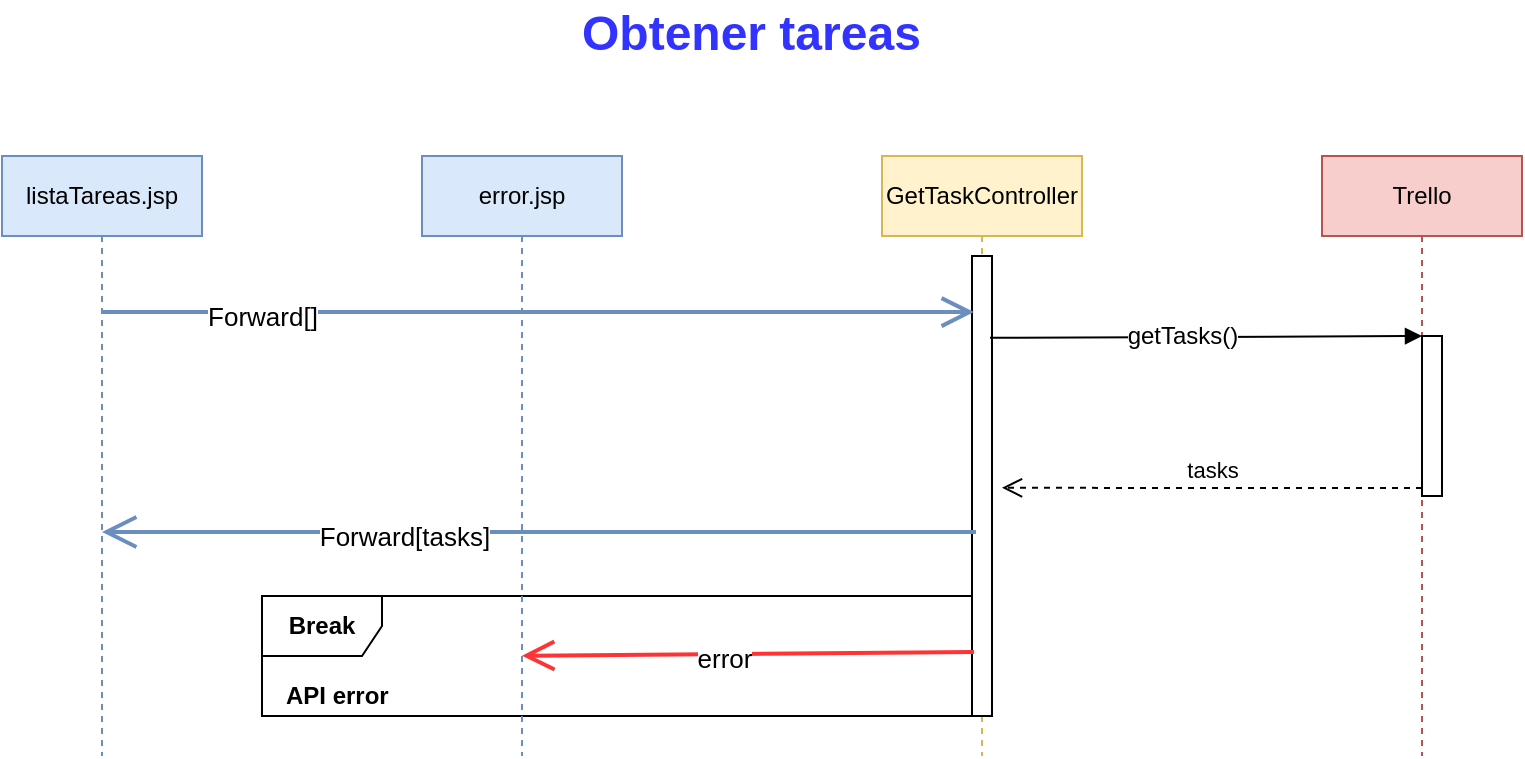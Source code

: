 <mxfile version="10.6.2" type="github"><diagram id="hV5H7QHqDw7bC7QcBbwz" name="Page-1"><mxGraphModel dx="1394" dy="793" grid="1" gridSize="10" guides="1" tooltips="1" connect="1" arrows="1" fold="1" page="1" pageScale="1" pageWidth="827" pageHeight="1169" math="0" shadow="0"><root><mxCell id="0"/><mxCell id="1" parent="0"/><mxCell id="AjYNkyzEQ-sOa6ld9P4z-22" value="&lt;b&gt;Break&lt;/b&gt;" style="shape=umlFrame;whiteSpace=wrap;html=1;" vertex="1" parent="1"><mxGeometry x="170" y="340" width="360" height="60" as="geometry"/></mxCell><mxCell id="AjYNkyzEQ-sOa6ld9P4z-1" value="Trello" style="shape=umlLifeline;perimeter=lifelinePerimeter;whiteSpace=wrap;html=1;container=1;collapsible=0;recursiveResize=0;outlineConnect=0;fillColor=#f8cecc;strokeColor=#b85450;" vertex="1" parent="1"><mxGeometry x="700" y="120" width="100" height="300" as="geometry"/></mxCell><mxCell id="AjYNkyzEQ-sOa6ld9P4z-12" value="" style="html=1;points=[];perimeter=orthogonalPerimeter;" vertex="1" parent="AjYNkyzEQ-sOa6ld9P4z-1"><mxGeometry x="50" y="90" width="10" height="80" as="geometry"/></mxCell><mxCell id="AjYNkyzEQ-sOa6ld9P4z-2" value="GetTaskController" style="shape=umlLifeline;perimeter=lifelinePerimeter;whiteSpace=wrap;html=1;container=1;collapsible=0;recursiveResize=0;outlineConnect=0;fillColor=#fff2cc;strokeColor=#d6b656;" vertex="1" parent="1"><mxGeometry x="480" y="120" width="100" height="300" as="geometry"/></mxCell><mxCell id="AjYNkyzEQ-sOa6ld9P4z-16" value="" style="html=1;points=[];perimeter=orthogonalPerimeter;" vertex="1" parent="AjYNkyzEQ-sOa6ld9P4z-2"><mxGeometry x="45" y="50" width="10" height="230" as="geometry"/></mxCell><mxCell id="AjYNkyzEQ-sOa6ld9P4z-3" value="error.jsp" style="shape=umlLifeline;perimeter=lifelinePerimeter;whiteSpace=wrap;html=1;container=1;collapsible=0;recursiveResize=0;outlineConnect=0;fillColor=#dae8fc;strokeColor=#6c8ebf;" vertex="1" parent="1"><mxGeometry x="250" y="120" width="100" height="300" as="geometry"/></mxCell><mxCell id="AjYNkyzEQ-sOa6ld9P4z-4" value="listaTareas.jsp" style="shape=umlLifeline;perimeter=lifelinePerimeter;whiteSpace=wrap;html=1;container=1;collapsible=0;recursiveResize=0;outlineConnect=0;fillColor=#dae8fc;strokeColor=#6c8ebf;" vertex="1" parent="1"><mxGeometry x="40" y="120" width="100" height="300" as="geometry"/></mxCell><mxCell id="AjYNkyzEQ-sOa6ld9P4z-6" value="&lt;font style=&quot;font-size: 24px&quot; color=&quot;#3333FF&quot;&gt;&lt;b&gt;Obtener tarea&lt;/b&gt;&lt;/font&gt;&lt;b&gt;&lt;font style=&quot;font-size: 24px&quot; color=&quot;#3333FF&quot;&gt;s&lt;/font&gt;&lt;/b&gt;" style="text;html=1;resizable=0;points=[];autosize=1;align=left;verticalAlign=top;spacingTop=-4;" vertex="1" parent="1"><mxGeometry x="328" y="42" width="180" height="20" as="geometry"/></mxCell><mxCell id="AjYNkyzEQ-sOa6ld9P4z-15" value="" style="endArrow=open;endFill=1;endSize=12;html=1;fillColor=#dae8fc;strokeColor=#6c8ebf;entryX=0.1;entryY=0.122;entryDx=0;entryDy=0;entryPerimeter=0;strokeWidth=2;" edge="1" parent="1" source="AjYNkyzEQ-sOa6ld9P4z-4" target="AjYNkyzEQ-sOa6ld9P4z-16"><mxGeometry width="160" relative="1" as="geometry"><mxPoint x="200" y="230" as="sourcePoint"/><mxPoint x="500" y="200" as="targetPoint"/></mxGeometry></mxCell><mxCell id="AjYNkyzEQ-sOa6ld9P4z-18" value="&lt;font style=&quot;font-size: 13px&quot;&gt;Forward[]&lt;/font&gt;" style="text;html=1;resizable=0;points=[];align=center;verticalAlign=middle;labelBackgroundColor=#ffffff;" vertex="1" connectable="0" parent="AjYNkyzEQ-sOa6ld9P4z-15"><mxGeometry x="-0.686" y="4" relative="1" as="geometry"><mxPoint x="11.5" y="6" as="offset"/></mxGeometry></mxCell><mxCell id="AjYNkyzEQ-sOa6ld9P4z-13" value="" style="html=1;verticalAlign=bottom;endArrow=block;entryX=0;entryY=0;exitX=0.54;exitY=0.303;exitDx=0;exitDy=0;exitPerimeter=0;" edge="1" target="AjYNkyzEQ-sOa6ld9P4z-12" parent="1" source="AjYNkyzEQ-sOa6ld9P4z-2"><mxGeometry x="-0.429" y="90" relative="1" as="geometry"><mxPoint x="680" y="210" as="sourcePoint"/><mxPoint as="offset"/></mxGeometry></mxCell><mxCell id="AjYNkyzEQ-sOa6ld9P4z-19" value="getTasks()" style="text;html=1;resizable=0;points=[];align=center;verticalAlign=middle;labelBackgroundColor=#ffffff;" vertex="1" connectable="0" parent="AjYNkyzEQ-sOa6ld9P4z-13"><mxGeometry x="-0.222" y="4" relative="1" as="geometry"><mxPoint x="12" y="3.5" as="offset"/></mxGeometry></mxCell><mxCell id="AjYNkyzEQ-sOa6ld9P4z-14" value="tasks" style="html=1;verticalAlign=bottom;endArrow=open;dashed=1;endSize=8;exitX=0;exitY=0.95;entryX=1.5;entryY=0.504;entryDx=0;entryDy=0;entryPerimeter=0;" edge="1" source="AjYNkyzEQ-sOa6ld9P4z-12" parent="1" target="AjYNkyzEQ-sOa6ld9P4z-16"><mxGeometry relative="1" as="geometry"><mxPoint x="680" y="286" as="targetPoint"/></mxGeometry></mxCell><mxCell id="AjYNkyzEQ-sOa6ld9P4z-20" value="" style="endArrow=open;endFill=1;endSize=13;html=1;fillColor=#dae8fc;strokeColor=#6c8ebf;exitX=0.2;exitY=0.6;exitDx=0;exitDy=0;exitPerimeter=0;strokeWidth=2;" edge="1" parent="1" source="AjYNkyzEQ-sOa6ld9P4z-16" target="AjYNkyzEQ-sOa6ld9P4z-4"><mxGeometry width="160" relative="1" as="geometry"><mxPoint x="510" y="310" as="sourcePoint"/><mxPoint x="200" y="440" as="targetPoint"/></mxGeometry></mxCell><mxCell id="AjYNkyzEQ-sOa6ld9P4z-21" value="&lt;font style=&quot;font-size: 13px&quot;&gt;Forward[tasks]&lt;/font&gt;" style="text;html=1;resizable=0;points=[];align=center;verticalAlign=middle;labelBackgroundColor=#ffffff;" vertex="1" connectable="0" parent="AjYNkyzEQ-sOa6ld9P4z-20"><mxGeometry x="-0.686" y="4" relative="1" as="geometry"><mxPoint x="-218" y="-2" as="offset"/></mxGeometry></mxCell><mxCell id="AjYNkyzEQ-sOa6ld9P4z-23" value="&lt;b&gt;API error&lt;/b&gt;" style="text;html=1;resizable=0;points=[];autosize=1;align=left;verticalAlign=top;spacingTop=-4;" vertex="1" parent="1"><mxGeometry x="180" y="380" width="70" height="20" as="geometry"/></mxCell><mxCell id="AjYNkyzEQ-sOa6ld9P4z-24" value="" style="endArrow=open;endFill=1;endSize=12;html=1;strokeWidth=2;entryX=0.5;entryY=0.833;entryDx=0;entryDy=0;entryPerimeter=0;exitX=0.1;exitY=0.861;exitDx=0;exitDy=0;exitPerimeter=0;strokeColor=#FF3333;" edge="1" parent="1" source="AjYNkyzEQ-sOa6ld9P4z-16" target="AjYNkyzEQ-sOa6ld9P4z-3"><mxGeometry width="160" relative="1" as="geometry"><mxPoint x="480" y="370" as="sourcePoint"/><mxPoint x="350" y="510" as="targetPoint"/></mxGeometry></mxCell><mxCell id="AjYNkyzEQ-sOa6ld9P4z-28" value="&lt;font style=&quot;font-size: 13px&quot;&gt;error&lt;/font&gt;" style="text;html=1;resizable=0;points=[];align=center;verticalAlign=middle;labelBackgroundColor=#ffffff;" vertex="1" connectable="0" parent="AjYNkyzEQ-sOa6ld9P4z-24"><mxGeometry x="0.106" y="2" relative="1" as="geometry"><mxPoint as="offset"/></mxGeometry></mxCell></root></mxGraphModel></diagram></mxfile>